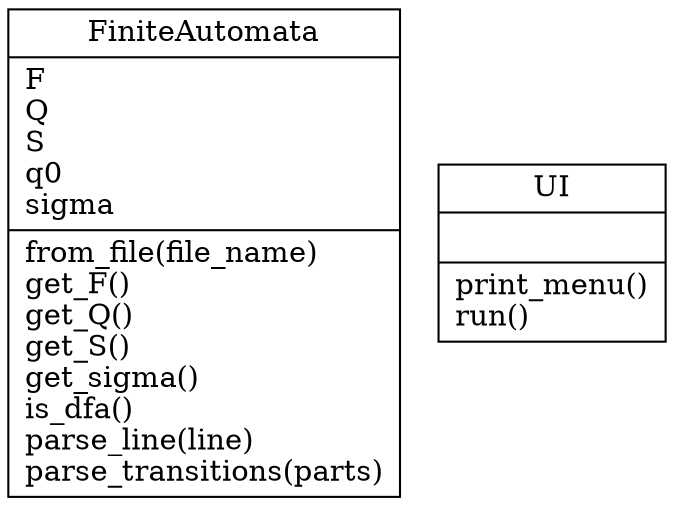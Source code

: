 digraph "classes" {
charset="utf-8"
rankdir=BT
"0" [label="{FiniteAutomata|F\lQ\lS\lq0\lsigma\l|from_file(file_name)\lget_F()\lget_Q()\lget_S()\lget_sigma()\lis_dfa()\lparse_line(line)\lparse_transitions(parts)\l}", shape="record"];
"1" [label="{UI|\l|print_menu()\lrun()\l}", shape="record"];
}
